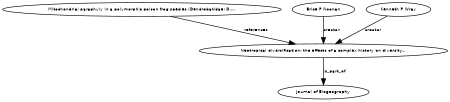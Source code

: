 digraph G {
size="3,3";
node [fontsize=7, fontname="Helvetica"];
edge [fontsize=7, fontname="Helvetica"];
node0 [label="Neotropical diversification: the effects of a complex history on diversity...", width=0.27433100247,height=0.27433100247];
node1 [label="Mitochondrial paraphyly in a polymorphic poison frog species (Dendrobatidae; D....", width=0.27433100247,height=0.27433100247];
node2 [label="Brice P Noonan", width=0.27433100247,height=0.27433100247];
node3 [label="Kenneth P Wray", width=0.27433100247,height=0.27433100247];
node4 [label="Journal of Biogeography", width=0.27433100247,height=0.27433100247];
node1 -> node0 [label="references"];
node2 -> node0 [label="creator"];
node3 -> node0 [label="creator"];
node0 -> node4 [label="is_part_of"];
}

